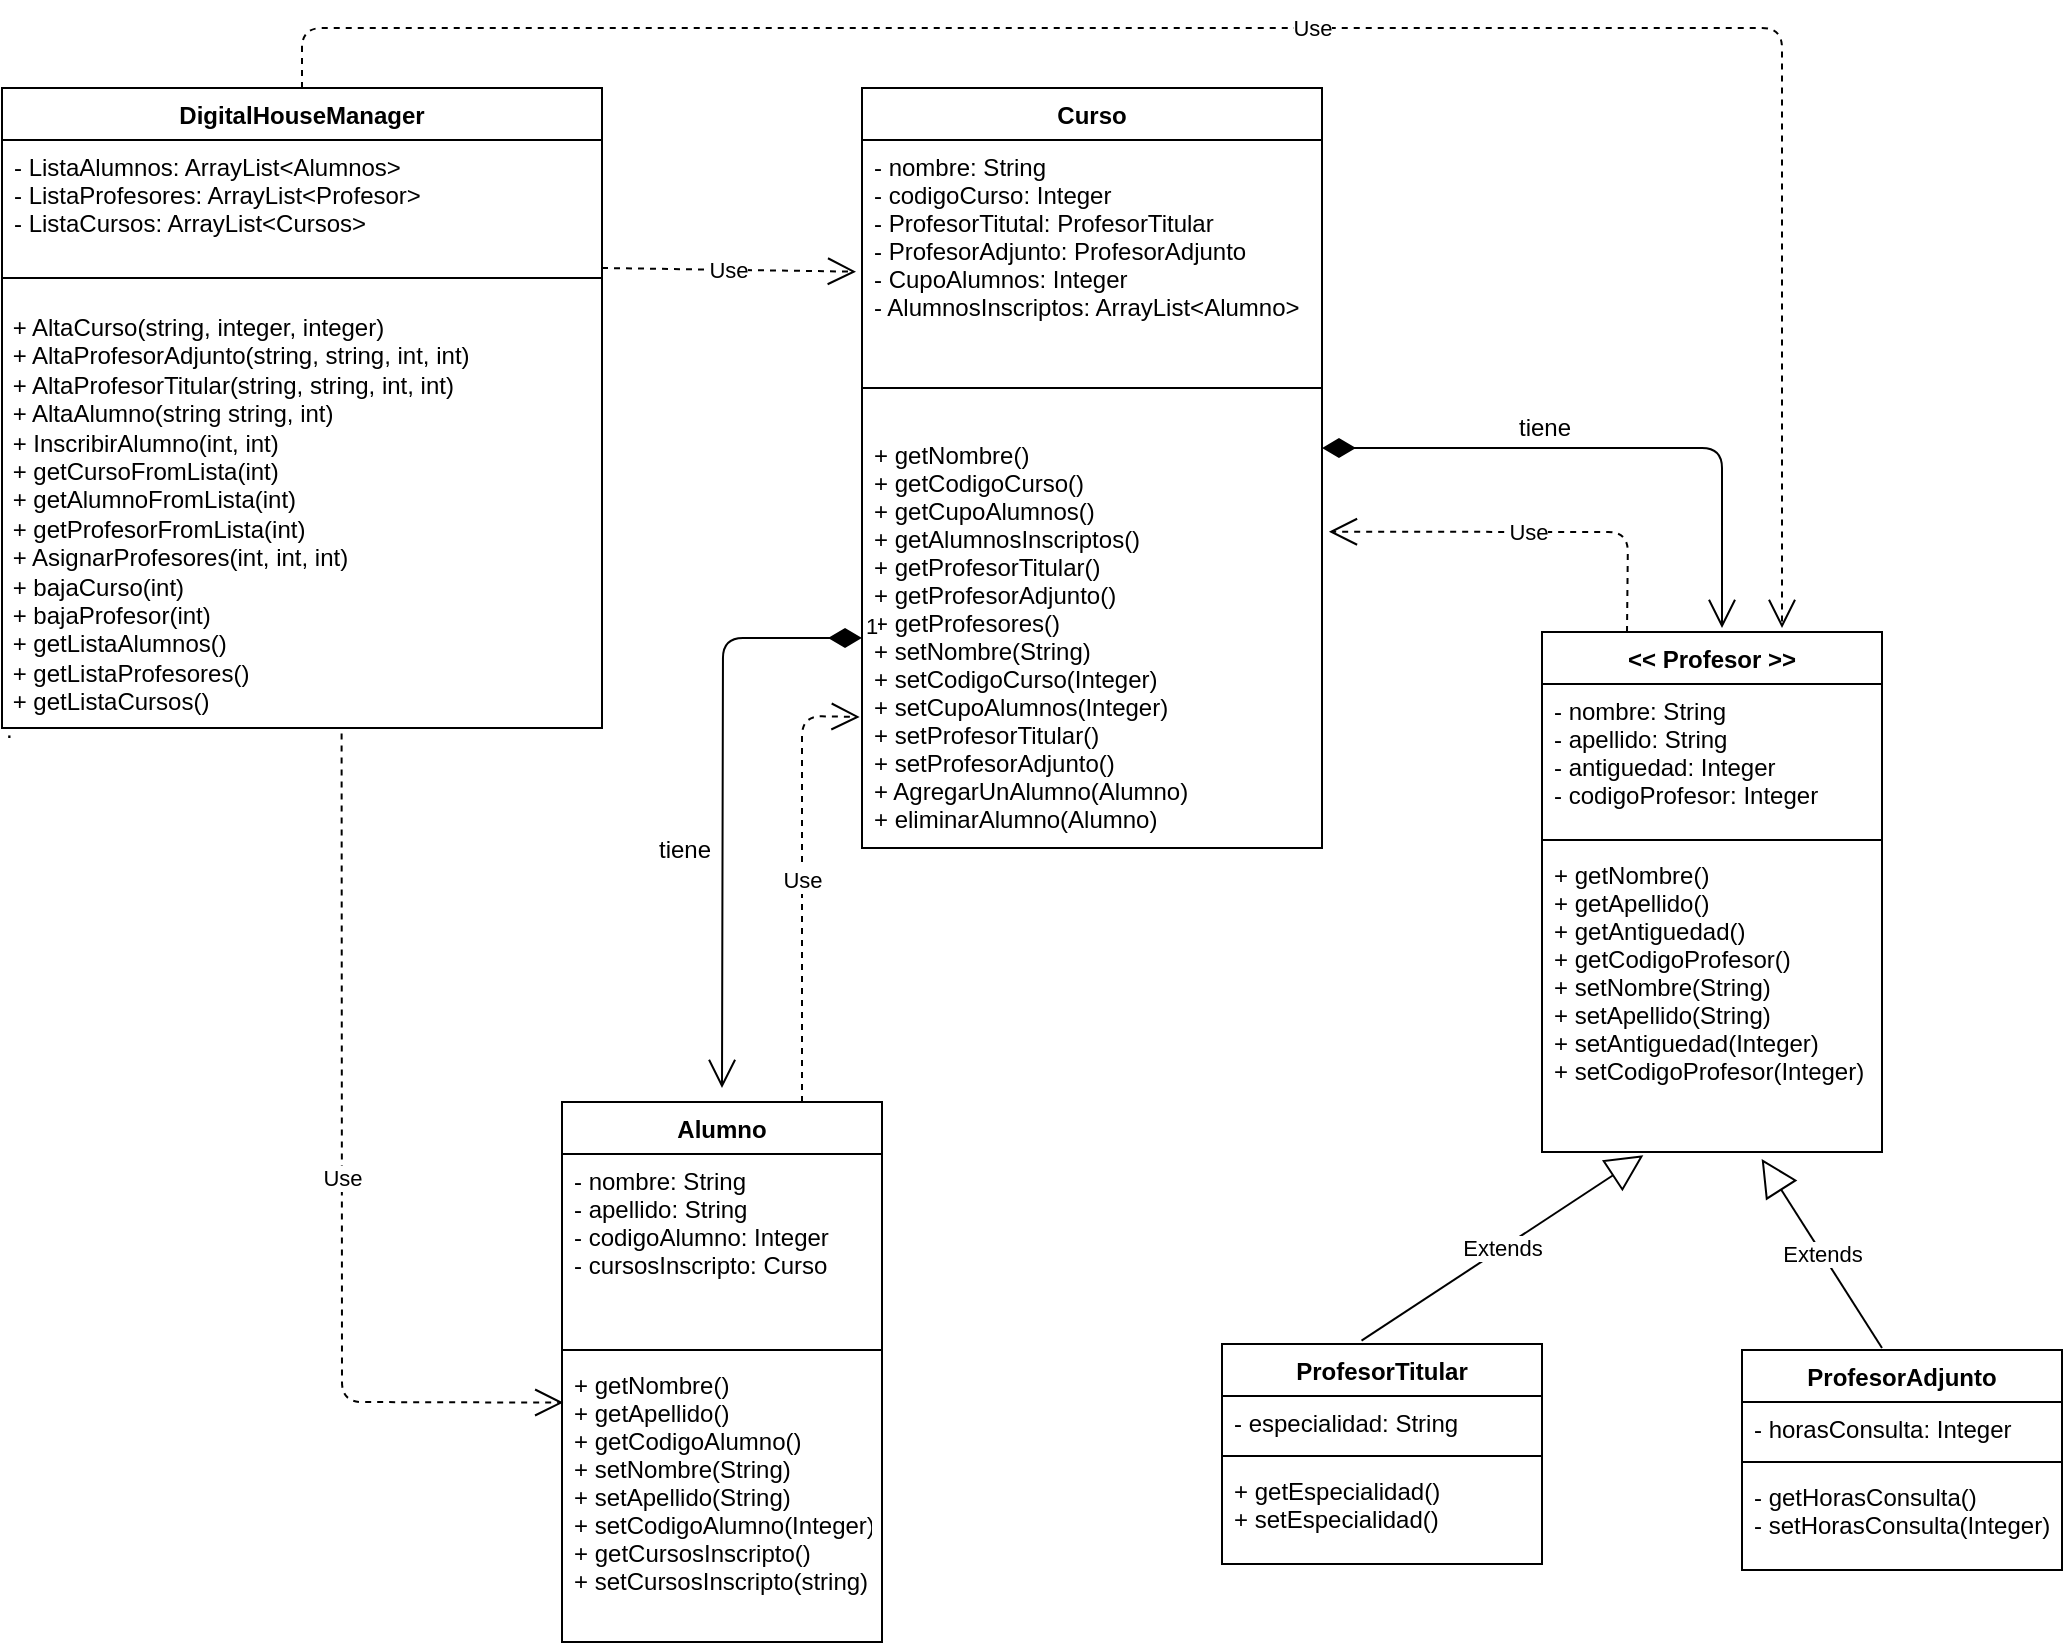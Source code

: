 <mxfile version="10.7.3" type="device"><diagram id="Cq7Tb12VMbi5qPcMerd1" name="Page-1"><mxGraphModel dx="929" dy="483" grid="1" gridSize="10" guides="1" tooltips="1" connect="1" arrows="1" fold="1" page="1" pageScale="1" pageWidth="1169" pageHeight="827" math="0" shadow="0"><root><mxCell id="0"/><mxCell id="1" parent="0"/><mxCell id="B4jp-QNIaNYzlbWB_vSH-1" value="Alumno" style="swimlane;fontStyle=1;align=center;verticalAlign=top;childLayout=stackLayout;horizontal=1;startSize=26;horizontalStack=0;resizeParent=1;resizeParentMax=0;resizeLast=0;collapsible=1;marginBottom=0;" parent="1" vertex="1"><mxGeometry x="360" y="557" width="160" height="270" as="geometry"><mxRectangle x="116" y="59" width="70" height="26" as="alternateBounds"/></mxGeometry></mxCell><mxCell id="B4jp-QNIaNYzlbWB_vSH-2" value="- nombre: String&#10;- apellido: String&#10;- codigoAlumno: Integer&#10;- cursosInscripto: Curso&#10;" style="text;strokeColor=none;fillColor=none;align=left;verticalAlign=top;spacingLeft=4;spacingRight=4;overflow=hidden;rotatable=0;points=[[0,0.5],[1,0.5]];portConstraint=eastwest;" parent="B4jp-QNIaNYzlbWB_vSH-1" vertex="1"><mxGeometry y="26" width="160" height="94" as="geometry"/></mxCell><mxCell id="B4jp-QNIaNYzlbWB_vSH-3" value="" style="line;strokeWidth=1;fillColor=none;align=left;verticalAlign=middle;spacingTop=-1;spacingLeft=3;spacingRight=3;rotatable=0;labelPosition=right;points=[];portConstraint=eastwest;" parent="B4jp-QNIaNYzlbWB_vSH-1" vertex="1"><mxGeometry y="120" width="160" height="8" as="geometry"/></mxCell><mxCell id="B4jp-QNIaNYzlbWB_vSH-4" value="+ getNombre()&#10;+ getApellido()&#10;+ getCodigoAlumno()&#10;+ setNombre(String)&#10;+ setApellido(String)&#10;+ setCodigoAlumno(Integer)&#10;+ getCursosInscripto()&#10;+ setCursosInscripto(string)&#10;" style="text;strokeColor=none;fillColor=none;align=left;verticalAlign=top;spacingLeft=4;spacingRight=4;overflow=hidden;rotatable=0;points=[[0,0.5],[1,0.5]];portConstraint=eastwest;" parent="B4jp-QNIaNYzlbWB_vSH-1" vertex="1"><mxGeometry y="128" width="160" height="142" as="geometry"/></mxCell><mxCell id="B4jp-QNIaNYzlbWB_vSH-9" value="Curso" style="swimlane;fontStyle=1;align=center;verticalAlign=top;childLayout=stackLayout;horizontal=1;startSize=26;horizontalStack=0;resizeParent=1;resizeParentMax=0;resizeLast=0;collapsible=1;marginBottom=0;" parent="1" vertex="1"><mxGeometry x="510" y="50" width="230" height="380" as="geometry"/></mxCell><mxCell id="B4jp-QNIaNYzlbWB_vSH-10" value="- nombre: String&#10;- codigoCurso: Integer&#10;- ProfesorTitutal: ProfesorTitular&#10;- ProfesorAdjunto: ProfesorAdjunto&#10;- CupoAlumnos: Integer&#10;- AlumnosInscriptos: ArrayList&lt;Alumno&gt;&#10;" style="text;strokeColor=none;fillColor=none;align=left;verticalAlign=top;spacingLeft=4;spacingRight=4;overflow=hidden;rotatable=0;points=[[0,0.5],[1,0.5]];portConstraint=eastwest;" parent="B4jp-QNIaNYzlbWB_vSH-9" vertex="1"><mxGeometry y="26" width="230" height="104" as="geometry"/></mxCell><mxCell id="B4jp-QNIaNYzlbWB_vSH-11" value="" style="line;strokeWidth=1;fillColor=none;align=left;verticalAlign=middle;spacingTop=-1;spacingLeft=3;spacingRight=3;rotatable=0;labelPosition=right;points=[];portConstraint=eastwest;" parent="B4jp-QNIaNYzlbWB_vSH-9" vertex="1"><mxGeometry y="130" width="230" height="40" as="geometry"/></mxCell><mxCell id="B4jp-QNIaNYzlbWB_vSH-12" value="+ getNombre()&#10;+ getCodigoCurso()&#10;+ getCupoAlumnos()&#10;+ getAlumnosInscriptos()&#10;+ getProfesorTitular()&#10;+ getProfesorAdjunto()&#10;+ getProfesores()&#10;+ setNombre(String)&#10;+ setCodigoCurso(Integer)&#10;+ setCupoAlumnos(Integer)&#10;+ setProfesorTitular()&#10;+ setProfesorAdjunto()&#10;+ AgregarUnAlumno(Alumno)&#10;+ eliminarAlumno(Alumno)&#10;" style="text;strokeColor=none;fillColor=none;align=left;verticalAlign=top;spacingLeft=4;spacingRight=4;overflow=hidden;rotatable=0;points=[[0,0.5],[1,0.5]];portConstraint=eastwest;" parent="B4jp-QNIaNYzlbWB_vSH-9" vertex="1"><mxGeometry y="170" width="230" height="210" as="geometry"/></mxCell><mxCell id="B4jp-QNIaNYzlbWB_vSH-13" value="&lt;&lt; Profesor &gt;&gt;" style="swimlane;fontStyle=1;align=center;verticalAlign=top;childLayout=stackLayout;horizontal=1;startSize=26;horizontalStack=0;resizeParent=1;resizeParentMax=0;resizeLast=0;collapsible=1;marginBottom=0;" parent="1" vertex="1"><mxGeometry x="850" y="322" width="170" height="260" as="geometry"/></mxCell><mxCell id="B4jp-QNIaNYzlbWB_vSH-14" value="- nombre: String&#10;- apellido: String&#10;- antiguedad: Integer&#10;- codigoProfesor: Integer&#10;" style="text;strokeColor=none;fillColor=none;align=left;verticalAlign=top;spacingLeft=4;spacingRight=4;overflow=hidden;rotatable=0;points=[[0,0.5],[1,0.5]];portConstraint=eastwest;" parent="B4jp-QNIaNYzlbWB_vSH-13" vertex="1"><mxGeometry y="26" width="170" height="74" as="geometry"/></mxCell><mxCell id="B4jp-QNIaNYzlbWB_vSH-15" value="" style="line;strokeWidth=1;fillColor=none;align=left;verticalAlign=middle;spacingTop=-1;spacingLeft=3;spacingRight=3;rotatable=0;labelPosition=right;points=[];portConstraint=eastwest;" parent="B4jp-QNIaNYzlbWB_vSH-13" vertex="1"><mxGeometry y="100" width="170" height="8" as="geometry"/></mxCell><mxCell id="B4jp-QNIaNYzlbWB_vSH-16" value="+ getNombre()&#10;+ getApellido()&#10;+ getAntiguedad()&#10;+ getCodigoProfesor()&#10;+ setNombre(String)&#10;+ setApellido(String)&#10;+ setAntiguedad(Integer)&#10;+ setCodigoProfesor(Integer)&#10;" style="text;strokeColor=none;fillColor=none;align=left;verticalAlign=top;spacingLeft=4;spacingRight=4;overflow=hidden;rotatable=0;points=[[0,0.5],[1,0.5]];portConstraint=eastwest;" parent="B4jp-QNIaNYzlbWB_vSH-13" vertex="1"><mxGeometry y="108" width="170" height="152" as="geometry"/></mxCell><mxCell id="B4jp-QNIaNYzlbWB_vSH-17" value="ProfesorTitular" style="swimlane;fontStyle=1;align=center;verticalAlign=top;childLayout=stackLayout;horizontal=1;startSize=26;horizontalStack=0;resizeParent=1;resizeParentMax=0;resizeLast=0;collapsible=1;marginBottom=0;" parent="1" vertex="1"><mxGeometry x="690" y="678" width="160" height="110" as="geometry"/></mxCell><mxCell id="B4jp-QNIaNYzlbWB_vSH-18" value="- especialidad: String" style="text;strokeColor=none;fillColor=none;align=left;verticalAlign=top;spacingLeft=4;spacingRight=4;overflow=hidden;rotatable=0;points=[[0,0.5],[1,0.5]];portConstraint=eastwest;" parent="B4jp-QNIaNYzlbWB_vSH-17" vertex="1"><mxGeometry y="26" width="160" height="26" as="geometry"/></mxCell><mxCell id="B4jp-QNIaNYzlbWB_vSH-19" value="" style="line;strokeWidth=1;fillColor=none;align=left;verticalAlign=middle;spacingTop=-1;spacingLeft=3;spacingRight=3;rotatable=0;labelPosition=right;points=[];portConstraint=eastwest;" parent="B4jp-QNIaNYzlbWB_vSH-17" vertex="1"><mxGeometry y="52" width="160" height="8" as="geometry"/></mxCell><mxCell id="B4jp-QNIaNYzlbWB_vSH-20" value="+ getEspecialidad()&#10;+ setEspecialidad()&#10;" style="text;strokeColor=none;fillColor=none;align=left;verticalAlign=top;spacingLeft=4;spacingRight=4;overflow=hidden;rotatable=0;points=[[0,0.5],[1,0.5]];portConstraint=eastwest;" parent="B4jp-QNIaNYzlbWB_vSH-17" vertex="1"><mxGeometry y="60" width="160" height="50" as="geometry"/></mxCell><mxCell id="B4jp-QNIaNYzlbWB_vSH-21" value="ProfesorAdjunto" style="swimlane;fontStyle=1;align=center;verticalAlign=top;childLayout=stackLayout;horizontal=1;startSize=26;horizontalStack=0;resizeParent=1;resizeParentMax=0;resizeLast=0;collapsible=1;marginBottom=0;" parent="1" vertex="1"><mxGeometry x="950" y="681" width="160" height="110" as="geometry"/></mxCell><mxCell id="B4jp-QNIaNYzlbWB_vSH-22" value="- horasConsulta: Integer" style="text;strokeColor=none;fillColor=none;align=left;verticalAlign=top;spacingLeft=4;spacingRight=4;overflow=hidden;rotatable=0;points=[[0,0.5],[1,0.5]];portConstraint=eastwest;" parent="B4jp-QNIaNYzlbWB_vSH-21" vertex="1"><mxGeometry y="26" width="160" height="26" as="geometry"/></mxCell><mxCell id="B4jp-QNIaNYzlbWB_vSH-23" value="" style="line;strokeWidth=1;fillColor=none;align=left;verticalAlign=middle;spacingTop=-1;spacingLeft=3;spacingRight=3;rotatable=0;labelPosition=right;points=[];portConstraint=eastwest;" parent="B4jp-QNIaNYzlbWB_vSH-21" vertex="1"><mxGeometry y="52" width="160" height="8" as="geometry"/></mxCell><mxCell id="B4jp-QNIaNYzlbWB_vSH-24" value="- getHorasConsulta()&#10;- setHorasConsulta(Integer)&#10;" style="text;strokeColor=none;fillColor=none;align=left;verticalAlign=top;spacingLeft=4;spacingRight=4;overflow=hidden;rotatable=0;points=[[0,0.5],[1,0.5]];portConstraint=eastwest;" parent="B4jp-QNIaNYzlbWB_vSH-21" vertex="1"><mxGeometry y="60" width="160" height="50" as="geometry"/></mxCell><mxCell id="B4jp-QNIaNYzlbWB_vSH-25" value="DigitalHouseManager" style="swimlane;fontStyle=1;align=center;verticalAlign=top;childLayout=stackLayout;horizontal=1;startSize=26;horizontalStack=0;resizeParent=1;resizeParentMax=0;resizeLast=0;collapsible=1;marginBottom=0;" parent="1" vertex="1"><mxGeometry x="80" y="50" width="300" height="320" as="geometry"/></mxCell><mxCell id="B4jp-QNIaNYzlbWB_vSH-26" value="- ListaAlumnos: ArrayList&lt;Alumnos&gt;&#10;- ListaProfesores: ArrayList&lt;Profesor&gt;&#10;- ListaCursos: ArrayList&lt;Cursos&gt;&#10;" style="text;strokeColor=none;fillColor=none;align=left;verticalAlign=top;spacingLeft=4;spacingRight=4;overflow=hidden;rotatable=0;points=[[0,0.5],[1,0.5]];portConstraint=eastwest;" parent="B4jp-QNIaNYzlbWB_vSH-25" vertex="1"><mxGeometry y="26" width="300" height="54" as="geometry"/></mxCell><mxCell id="B4jp-QNIaNYzlbWB_vSH-27" value="" style="line;strokeWidth=1;fillColor=none;align=left;verticalAlign=middle;spacingTop=-1;spacingLeft=3;spacingRight=3;rotatable=0;labelPosition=right;points=[];portConstraint=eastwest;" parent="B4jp-QNIaNYzlbWB_vSH-25" vertex="1"><mxGeometry y="80" width="300" height="30" as="geometry"/></mxCell><mxCell id="B4jp-QNIaNYzlbWB_vSH-31" value="&amp;nbsp;+ AltaCurso(string, integer, integer)&lt;br&gt;&amp;nbsp;+ AltaProfesorAdjunto(string, string, int, int)&lt;br&gt;&amp;nbsp;+ AltaProfesorTitular(string, string, int, int)&lt;br&gt;&amp;nbsp;+ AltaAlumno(string string, int)&lt;br&gt;&amp;nbsp;+ InscribirAlumno(int, int)&lt;br&gt;&amp;nbsp;+ getCursoFromLista(int)&lt;br&gt;&amp;nbsp;+ getAlumnoFromLista(int)&lt;br&gt;&amp;nbsp;+ getProfesorFromLista(int)&lt;br&gt;&amp;nbsp;+ AsignarProfesores(int, int, int)&lt;br&gt;&amp;nbsp;+ bajaCurso(int)&lt;br&gt;&amp;nbsp;+ bajaProfesor(int)&lt;br&gt;&amp;nbsp;+ getListaAlumnos()&lt;br&gt;&amp;nbsp;+ getListaProfesores()&lt;br&gt;&amp;nbsp;+ getListaCursos()&lt;br&gt;.&lt;br&gt;" style="text;html=1;resizable=0;points=[];autosize=1;align=left;verticalAlign=top;spacingTop=-4;" parent="B4jp-QNIaNYzlbWB_vSH-25" vertex="1"><mxGeometry y="110" width="300" height="210" as="geometry"/></mxCell><mxCell id="bBafvl7R27ZqRmSnBNuM-3" value="" style="endArrow=open;html=1;endSize=12;startArrow=diamondThin;startSize=14;startFill=1;edgeStyle=orthogonalEdgeStyle;align=left;verticalAlign=bottom;" edge="1" parent="1"><mxGeometry x="-0.379" y="73" relative="1" as="geometry"><mxPoint x="740" y="230" as="sourcePoint"/><mxPoint x="940" y="320" as="targetPoint"/><Array as="points"><mxPoint x="830" y="230"/><mxPoint x="830" y="230"/></Array><mxPoint x="-70" y="53" as="offset"/></mxGeometry></mxCell><mxCell id="bBafvl7R27ZqRmSnBNuM-9" value="tiene" style="text;html=1;resizable=0;points=[];align=center;verticalAlign=middle;labelBackgroundColor=#ffffff;" vertex="1" connectable="0" parent="bBafvl7R27ZqRmSnBNuM-3"><mxGeometry x="-0.211" y="1" relative="1" as="geometry"><mxPoint x="-4" y="-9" as="offset"/></mxGeometry></mxCell><mxCell id="bBafvl7R27ZqRmSnBNuM-7" value="1" style="endArrow=open;html=1;endSize=12;startArrow=diamondThin;startSize=14;startFill=1;edgeStyle=orthogonalEdgeStyle;align=left;verticalAlign=bottom;" edge="1" parent="1" source="B4jp-QNIaNYzlbWB_vSH-12"><mxGeometry x="-1" y="3" relative="1" as="geometry"><mxPoint x="580" y="440" as="sourcePoint"/><mxPoint x="440" y="550" as="targetPoint"/></mxGeometry></mxCell><mxCell id="bBafvl7R27ZqRmSnBNuM-10" value="tiene" style="text;html=1;resizable=0;points=[];align=center;verticalAlign=middle;labelBackgroundColor=#ffffff;" vertex="1" connectable="0" parent="bBafvl7R27ZqRmSnBNuM-7"><mxGeometry x="0.018" y="-1" relative="1" as="geometry"><mxPoint x="-19" y="25" as="offset"/></mxGeometry></mxCell><mxCell id="bBafvl7R27ZqRmSnBNuM-11" value="Extends" style="endArrow=block;endSize=16;endFill=0;html=1;entryX=0.298;entryY=1.011;entryDx=0;entryDy=0;entryPerimeter=0;exitX=0.436;exitY=-0.015;exitDx=0;exitDy=0;exitPerimeter=0;" edge="1" parent="1" source="B4jp-QNIaNYzlbWB_vSH-17" target="B4jp-QNIaNYzlbWB_vSH-16"><mxGeometry width="160" relative="1" as="geometry"><mxPoint x="730" y="650" as="sourcePoint"/><mxPoint x="890" y="650" as="targetPoint"/></mxGeometry></mxCell><mxCell id="bBafvl7R27ZqRmSnBNuM-12" value="Extends" style="endArrow=block;endSize=16;endFill=0;html=1;entryX=0.646;entryY=1.023;entryDx=0;entryDy=0;entryPerimeter=0;" edge="1" parent="1" target="B4jp-QNIaNYzlbWB_vSH-16"><mxGeometry width="160" relative="1" as="geometry"><mxPoint x="1020" y="680" as="sourcePoint"/><mxPoint x="1070" y="640" as="targetPoint"/></mxGeometry></mxCell><mxCell id="bBafvl7R27ZqRmSnBNuM-13" value="Use" style="endArrow=open;endSize=12;dashed=1;html=1;exitX=0.566;exitY=1.013;exitDx=0;exitDy=0;exitPerimeter=0;entryX=0.004;entryY=0.157;entryDx=0;entryDy=0;entryPerimeter=0;" edge="1" parent="1" source="B4jp-QNIaNYzlbWB_vSH-31" target="B4jp-QNIaNYzlbWB_vSH-4"><mxGeometry width="160" relative="1" as="geometry"><mxPoint x="90" y="490" as="sourcePoint"/><mxPoint x="250" y="490" as="targetPoint"/><Array as="points"><mxPoint x="250" y="707"/></Array></mxGeometry></mxCell><mxCell id="bBafvl7R27ZqRmSnBNuM-14" value="Use" style="endArrow=open;endSize=12;dashed=1;html=1;entryX=-0.013;entryY=0.633;entryDx=0;entryDy=0;entryPerimeter=0;" edge="1" parent="1" target="B4jp-QNIaNYzlbWB_vSH-10"><mxGeometry width="160" relative="1" as="geometry"><mxPoint x="380" y="140" as="sourcePoint"/><mxPoint x="500" y="140" as="targetPoint"/></mxGeometry></mxCell><mxCell id="bBafvl7R27ZqRmSnBNuM-15" value="Use" style="endArrow=open;endSize=12;dashed=1;html=1;exitX=0.75;exitY=0;exitDx=0;exitDy=0;entryX=-0.005;entryY=0.688;entryDx=0;entryDy=0;entryPerimeter=0;" edge="1" parent="1" source="B4jp-QNIaNYzlbWB_vSH-1" target="B4jp-QNIaNYzlbWB_vSH-12"><mxGeometry width="160" relative="1" as="geometry"><mxPoint x="560" y="620" as="sourcePoint"/><mxPoint x="720" y="620" as="targetPoint"/><Array as="points"><mxPoint x="480" y="364"/></Array></mxGeometry></mxCell><mxCell id="bBafvl7R27ZqRmSnBNuM-16" value="Use" style="endArrow=open;endSize=12;dashed=1;html=1;entryX=1.015;entryY=0.247;entryDx=0;entryDy=0;entryPerimeter=0;exitX=0.25;exitY=0;exitDx=0;exitDy=0;" edge="1" parent="1" source="B4jp-QNIaNYzlbWB_vSH-13" target="B4jp-QNIaNYzlbWB_vSH-12"><mxGeometry width="160" relative="1" as="geometry"><mxPoint x="900" y="272" as="sourcePoint"/><mxPoint x="840" y="570" as="targetPoint"/><Array as="points"><mxPoint x="893" y="272"/></Array></mxGeometry></mxCell><mxCell id="bBafvl7R27ZqRmSnBNuM-17" value="Use" style="endArrow=open;endSize=12;dashed=1;html=1;exitX=0.5;exitY=0;exitDx=0;exitDy=0;" edge="1" parent="1" source="B4jp-QNIaNYzlbWB_vSH-25"><mxGeometry width="160" relative="1" as="geometry"><mxPoint x="200" y="30" as="sourcePoint"/><mxPoint x="970" y="320" as="targetPoint"/><Array as="points"><mxPoint x="230" y="20"/><mxPoint x="970" y="20"/></Array></mxGeometry></mxCell></root></mxGraphModel></diagram></mxfile>